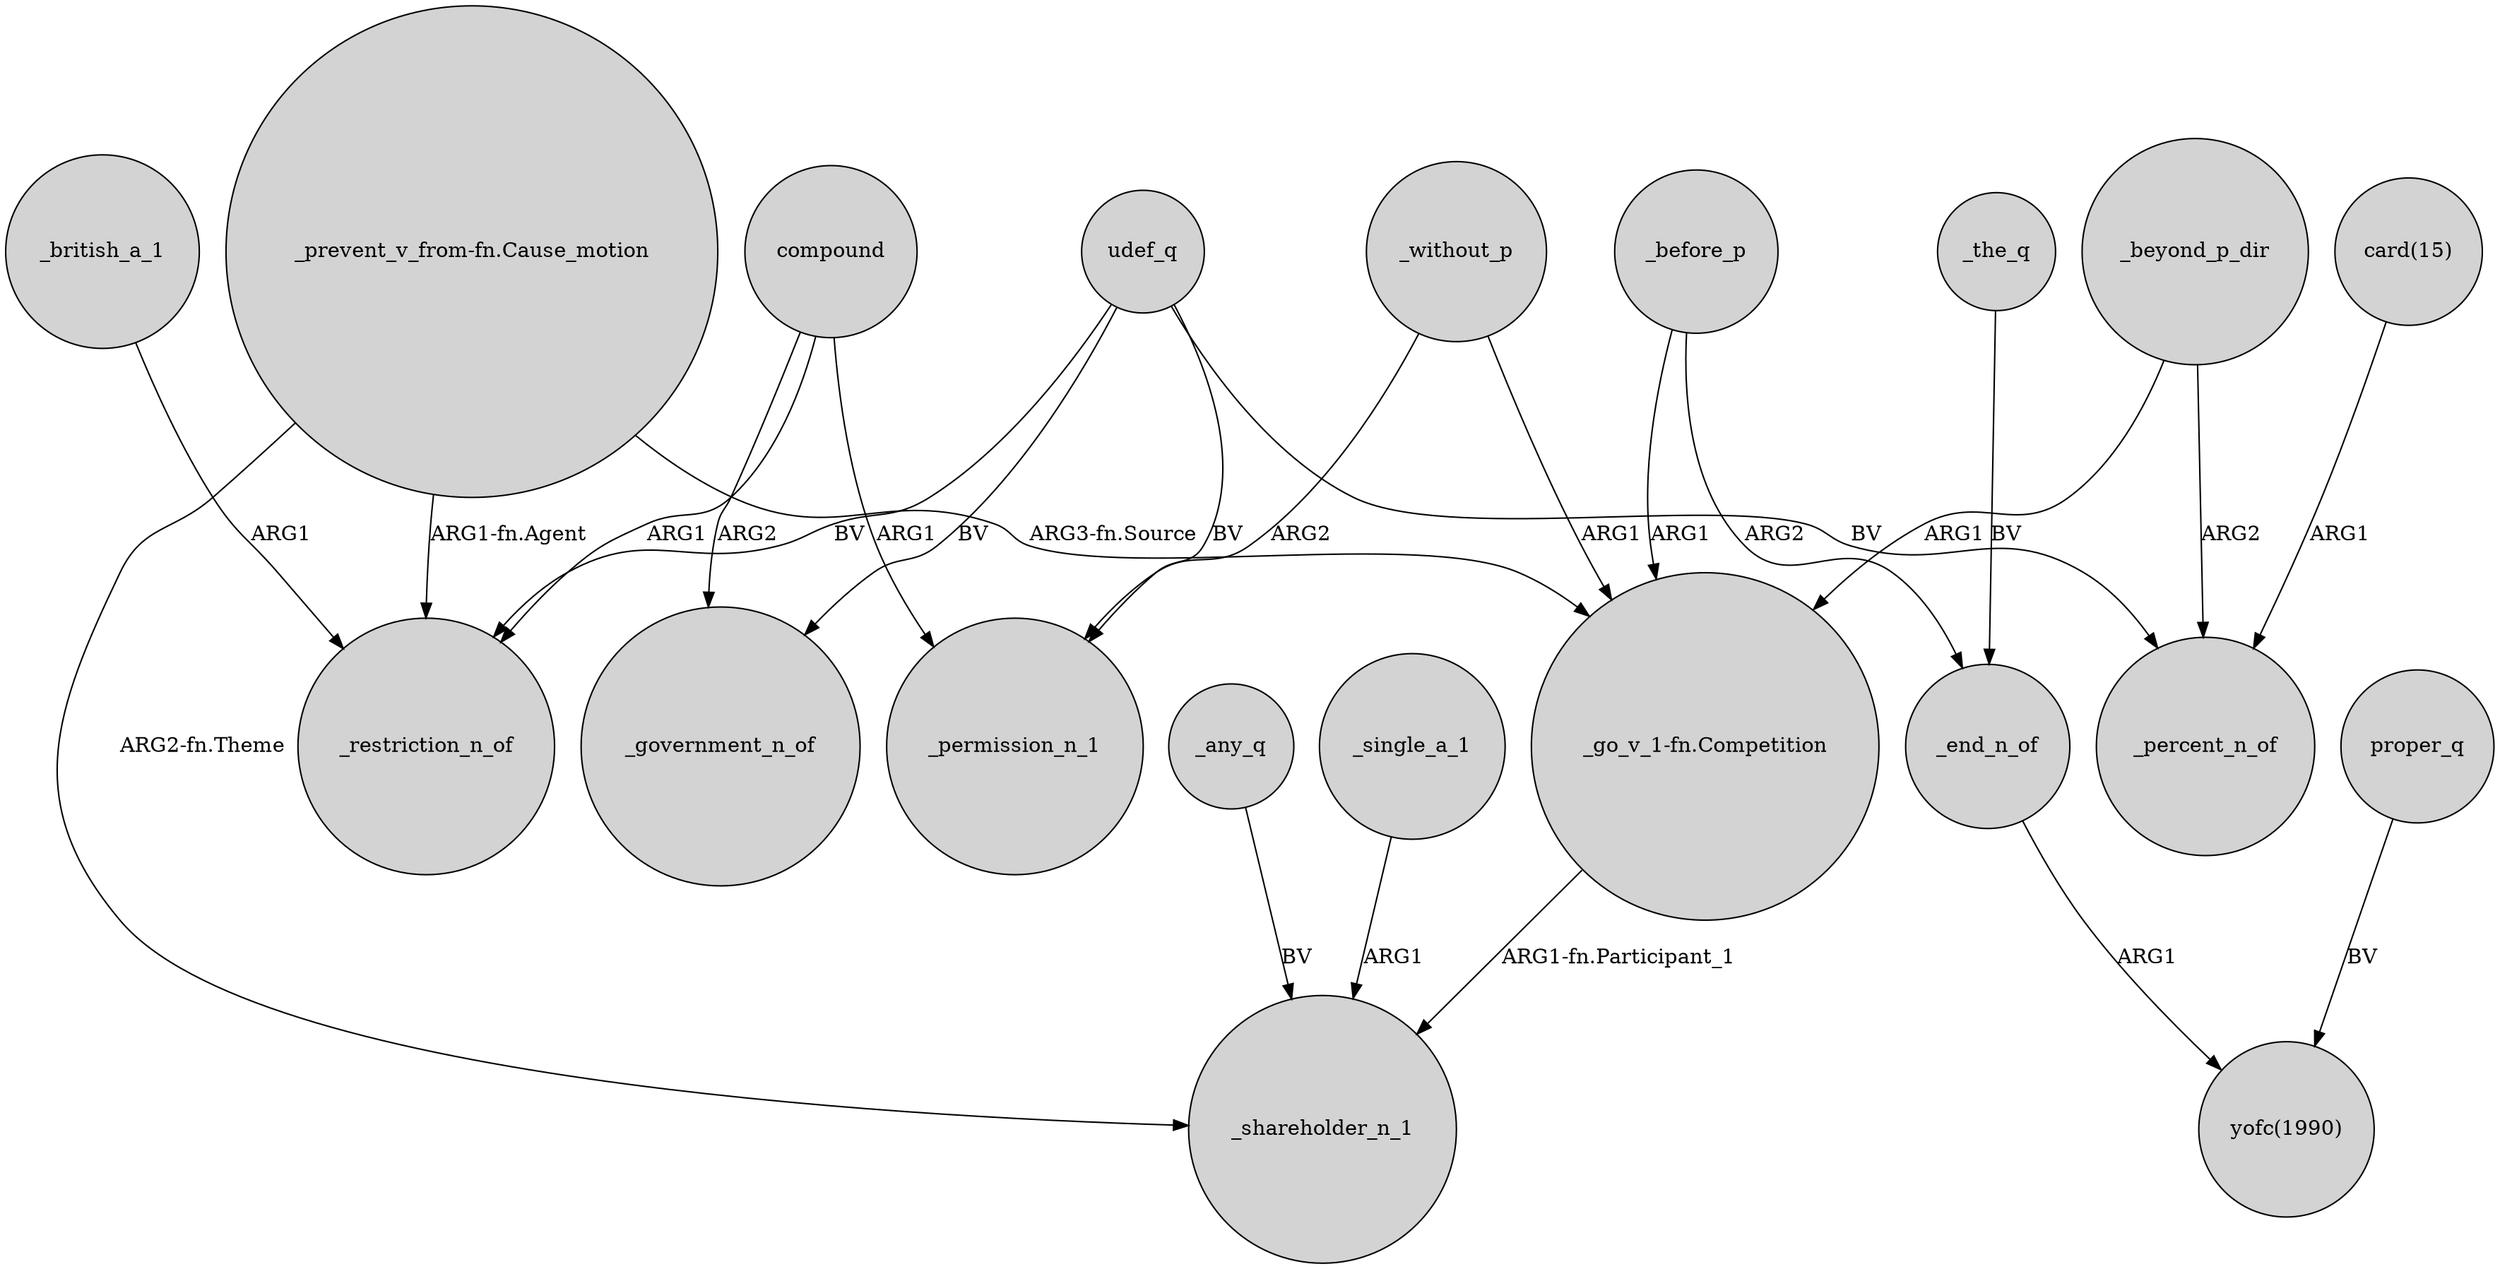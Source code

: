 digraph {
	node [shape=circle style=filled]
	"_prevent_v_from-fn.Cause_motion" -> _restriction_n_of [label="ARG1-fn.Agent"]
	compound -> _government_n_of [label=ARG2]
	udef_q -> _government_n_of [label=BV]
	_without_p -> "_go_v_1-fn.Competition" [label=ARG1]
	"_prevent_v_from-fn.Cause_motion" -> _shareholder_n_1 [label="ARG2-fn.Theme"]
	"_go_v_1-fn.Competition" -> _shareholder_n_1 [label="ARG1-fn.Participant_1"]
	_before_p -> _end_n_of [label=ARG2]
	compound -> _permission_n_1 [label=ARG1]
	udef_q -> _restriction_n_of [label=BV]
	_british_a_1 -> _restriction_n_of [label=ARG1]
	_any_q -> _shareholder_n_1 [label=BV]
	"_prevent_v_from-fn.Cause_motion" -> "_go_v_1-fn.Competition" [label="ARG3-fn.Source"]
	udef_q -> _percent_n_of [label=BV]
	_beyond_p_dir -> _percent_n_of [label=ARG2]
	"card(15)" -> _percent_n_of [label=ARG1]
	_before_p -> "_go_v_1-fn.Competition" [label=ARG1]
	proper_q -> "yofc(1990)" [label=BV]
	_beyond_p_dir -> "_go_v_1-fn.Competition" [label=ARG1]
	_without_p -> _permission_n_1 [label=ARG2]
	compound -> _restriction_n_of [label=ARG1]
	udef_q -> _permission_n_1 [label=BV]
	_single_a_1 -> _shareholder_n_1 [label=ARG1]
	_the_q -> _end_n_of [label=BV]
	_end_n_of -> "yofc(1990)" [label=ARG1]
}
